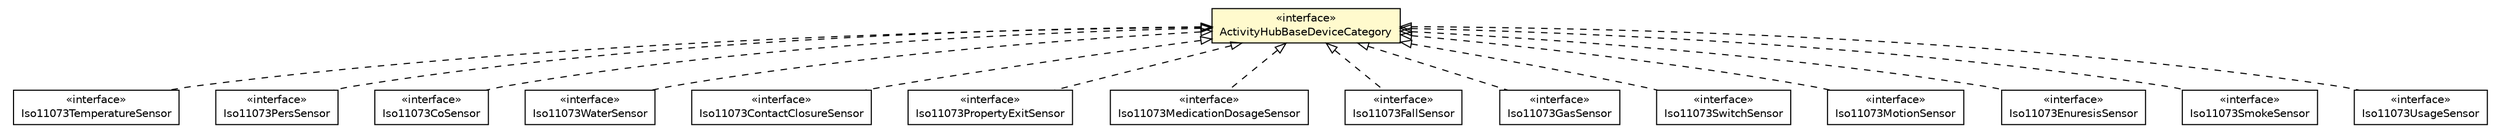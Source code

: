 #!/usr/local/bin/dot
#
# Class diagram 
# Generated by UMLGraph version R5_6-24-gf6e263 (http://www.umlgraph.org/)
#

digraph G {
	edge [fontname="Helvetica",fontsize=10,labelfontname="Helvetica",labelfontsize=10];
	node [fontname="Helvetica",fontsize=10,shape=plaintext];
	nodesep=0.25;
	ranksep=0.5;
	// org.universAAL.lddi.lib.activityhub.devicecategory.Iso11073TemperatureSensor
	c85034 [label=<<table title="org.universAAL.lddi.lib.activityhub.devicecategory.Iso11073TemperatureSensor" border="0" cellborder="1" cellspacing="0" cellpadding="2" port="p" href="./Iso11073TemperatureSensor.html">
		<tr><td><table border="0" cellspacing="0" cellpadding="1">
<tr><td align="center" balign="center"> &#171;interface&#187; </td></tr>
<tr><td align="center" balign="center"> Iso11073TemperatureSensor </td></tr>
		</table></td></tr>
		</table>>, URL="./Iso11073TemperatureSensor.html", fontname="Helvetica", fontcolor="black", fontsize=10.0];
	// org.universAAL.lddi.lib.activityhub.devicecategory.Iso11073PersSensor
	c85035 [label=<<table title="org.universAAL.lddi.lib.activityhub.devicecategory.Iso11073PersSensor" border="0" cellborder="1" cellspacing="0" cellpadding="2" port="p" href="./Iso11073PersSensor.html">
		<tr><td><table border="0" cellspacing="0" cellpadding="1">
<tr><td align="center" balign="center"> &#171;interface&#187; </td></tr>
<tr><td align="center" balign="center"> Iso11073PersSensor </td></tr>
		</table></td></tr>
		</table>>, URL="./Iso11073PersSensor.html", fontname="Helvetica", fontcolor="black", fontsize=10.0];
	// org.universAAL.lddi.lib.activityhub.devicecategory.Iso11073CoSensor
	c85036 [label=<<table title="org.universAAL.lddi.lib.activityhub.devicecategory.Iso11073CoSensor" border="0" cellborder="1" cellspacing="0" cellpadding="2" port="p" href="./Iso11073CoSensor.html">
		<tr><td><table border="0" cellspacing="0" cellpadding="1">
<tr><td align="center" balign="center"> &#171;interface&#187; </td></tr>
<tr><td align="center" balign="center"> Iso11073CoSensor </td></tr>
		</table></td></tr>
		</table>>, URL="./Iso11073CoSensor.html", fontname="Helvetica", fontcolor="black", fontsize=10.0];
	// org.universAAL.lddi.lib.activityhub.devicecategory.Iso11073WaterSensor
	c85037 [label=<<table title="org.universAAL.lddi.lib.activityhub.devicecategory.Iso11073WaterSensor" border="0" cellborder="1" cellspacing="0" cellpadding="2" port="p" href="./Iso11073WaterSensor.html">
		<tr><td><table border="0" cellspacing="0" cellpadding="1">
<tr><td align="center" balign="center"> &#171;interface&#187; </td></tr>
<tr><td align="center" balign="center"> Iso11073WaterSensor </td></tr>
		</table></td></tr>
		</table>>, URL="./Iso11073WaterSensor.html", fontname="Helvetica", fontcolor="black", fontsize=10.0];
	// org.universAAL.lddi.lib.activityhub.devicecategory.Iso11073ContactClosureSensor
	c85038 [label=<<table title="org.universAAL.lddi.lib.activityhub.devicecategory.Iso11073ContactClosureSensor" border="0" cellborder="1" cellspacing="0" cellpadding="2" port="p" href="./Iso11073ContactClosureSensor.html">
		<tr><td><table border="0" cellspacing="0" cellpadding="1">
<tr><td align="center" balign="center"> &#171;interface&#187; </td></tr>
<tr><td align="center" balign="center"> Iso11073ContactClosureSensor </td></tr>
		</table></td></tr>
		</table>>, URL="./Iso11073ContactClosureSensor.html", fontname="Helvetica", fontcolor="black", fontsize=10.0];
	// org.universAAL.lddi.lib.activityhub.devicecategory.Iso11073PropertyExitSensor
	c85039 [label=<<table title="org.universAAL.lddi.lib.activityhub.devicecategory.Iso11073PropertyExitSensor" border="0" cellborder="1" cellspacing="0" cellpadding="2" port="p" href="./Iso11073PropertyExitSensor.html">
		<tr><td><table border="0" cellspacing="0" cellpadding="1">
<tr><td align="center" balign="center"> &#171;interface&#187; </td></tr>
<tr><td align="center" balign="center"> Iso11073PropertyExitSensor </td></tr>
		</table></td></tr>
		</table>>, URL="./Iso11073PropertyExitSensor.html", fontname="Helvetica", fontcolor="black", fontsize=10.0];
	// org.universAAL.lddi.lib.activityhub.devicecategory.Iso11073MedicationDosageSensor
	c85040 [label=<<table title="org.universAAL.lddi.lib.activityhub.devicecategory.Iso11073MedicationDosageSensor" border="0" cellborder="1" cellspacing="0" cellpadding="2" port="p" href="./Iso11073MedicationDosageSensor.html">
		<tr><td><table border="0" cellspacing="0" cellpadding="1">
<tr><td align="center" balign="center"> &#171;interface&#187; </td></tr>
<tr><td align="center" balign="center"> Iso11073MedicationDosageSensor </td></tr>
		</table></td></tr>
		</table>>, URL="./Iso11073MedicationDosageSensor.html", fontname="Helvetica", fontcolor="black", fontsize=10.0];
	// org.universAAL.lddi.lib.activityhub.devicecategory.Iso11073FallSensor
	c85041 [label=<<table title="org.universAAL.lddi.lib.activityhub.devicecategory.Iso11073FallSensor" border="0" cellborder="1" cellspacing="0" cellpadding="2" port="p" href="./Iso11073FallSensor.html">
		<tr><td><table border="0" cellspacing="0" cellpadding="1">
<tr><td align="center" balign="center"> &#171;interface&#187; </td></tr>
<tr><td align="center" balign="center"> Iso11073FallSensor </td></tr>
		</table></td></tr>
		</table>>, URL="./Iso11073FallSensor.html", fontname="Helvetica", fontcolor="black", fontsize=10.0];
	// org.universAAL.lddi.lib.activityhub.devicecategory.Iso11073GasSensor
	c85042 [label=<<table title="org.universAAL.lddi.lib.activityhub.devicecategory.Iso11073GasSensor" border="0" cellborder="1" cellspacing="0" cellpadding="2" port="p" href="./Iso11073GasSensor.html">
		<tr><td><table border="0" cellspacing="0" cellpadding="1">
<tr><td align="center" balign="center"> &#171;interface&#187; </td></tr>
<tr><td align="center" balign="center"> Iso11073GasSensor </td></tr>
		</table></td></tr>
		</table>>, URL="./Iso11073GasSensor.html", fontname="Helvetica", fontcolor="black", fontsize=10.0];
	// org.universAAL.lddi.lib.activityhub.devicecategory.Iso11073SwitchSensor
	c85043 [label=<<table title="org.universAAL.lddi.lib.activityhub.devicecategory.Iso11073SwitchSensor" border="0" cellborder="1" cellspacing="0" cellpadding="2" port="p" href="./Iso11073SwitchSensor.html">
		<tr><td><table border="0" cellspacing="0" cellpadding="1">
<tr><td align="center" balign="center"> &#171;interface&#187; </td></tr>
<tr><td align="center" balign="center"> Iso11073SwitchSensor </td></tr>
		</table></td></tr>
		</table>>, URL="./Iso11073SwitchSensor.html", fontname="Helvetica", fontcolor="black", fontsize=10.0];
	// org.universAAL.lddi.lib.activityhub.devicecategory.Iso11073MotionSensor
	c85044 [label=<<table title="org.universAAL.lddi.lib.activityhub.devicecategory.Iso11073MotionSensor" border="0" cellborder="1" cellspacing="0" cellpadding="2" port="p" href="./Iso11073MotionSensor.html">
		<tr><td><table border="0" cellspacing="0" cellpadding="1">
<tr><td align="center" balign="center"> &#171;interface&#187; </td></tr>
<tr><td align="center" balign="center"> Iso11073MotionSensor </td></tr>
		</table></td></tr>
		</table>>, URL="./Iso11073MotionSensor.html", fontname="Helvetica", fontcolor="black", fontsize=10.0];
	// org.universAAL.lddi.lib.activityhub.devicecategory.Iso11073EnuresisSensor
	c85045 [label=<<table title="org.universAAL.lddi.lib.activityhub.devicecategory.Iso11073EnuresisSensor" border="0" cellborder="1" cellspacing="0" cellpadding="2" port="p" href="./Iso11073EnuresisSensor.html">
		<tr><td><table border="0" cellspacing="0" cellpadding="1">
<tr><td align="center" balign="center"> &#171;interface&#187; </td></tr>
<tr><td align="center" balign="center"> Iso11073EnuresisSensor </td></tr>
		</table></td></tr>
		</table>>, URL="./Iso11073EnuresisSensor.html", fontname="Helvetica", fontcolor="black", fontsize=10.0];
	// org.universAAL.lddi.lib.activityhub.devicecategory.Iso11073SmokeSensor
	c85046 [label=<<table title="org.universAAL.lddi.lib.activityhub.devicecategory.Iso11073SmokeSensor" border="0" cellborder="1" cellspacing="0" cellpadding="2" port="p" href="./Iso11073SmokeSensor.html">
		<tr><td><table border="0" cellspacing="0" cellpadding="1">
<tr><td align="center" balign="center"> &#171;interface&#187; </td></tr>
<tr><td align="center" balign="center"> Iso11073SmokeSensor </td></tr>
		</table></td></tr>
		</table>>, URL="./Iso11073SmokeSensor.html", fontname="Helvetica", fontcolor="black", fontsize=10.0];
	// org.universAAL.lddi.lib.activityhub.devicecategory.Iso11073UsageSensor
	c85047 [label=<<table title="org.universAAL.lddi.lib.activityhub.devicecategory.Iso11073UsageSensor" border="0" cellborder="1" cellspacing="0" cellpadding="2" port="p" href="./Iso11073UsageSensor.html">
		<tr><td><table border="0" cellspacing="0" cellpadding="1">
<tr><td align="center" balign="center"> &#171;interface&#187; </td></tr>
<tr><td align="center" balign="center"> Iso11073UsageSensor </td></tr>
		</table></td></tr>
		</table>>, URL="./Iso11073UsageSensor.html", fontname="Helvetica", fontcolor="black", fontsize=10.0];
	// org.universAAL.lddi.lib.activityhub.devicecategory.ActivityHubBaseDeviceCategory
	c85048 [label=<<table title="org.universAAL.lddi.lib.activityhub.devicecategory.ActivityHubBaseDeviceCategory" border="0" cellborder="1" cellspacing="0" cellpadding="2" port="p" bgcolor="lemonChiffon" href="./ActivityHubBaseDeviceCategory.html">
		<tr><td><table border="0" cellspacing="0" cellpadding="1">
<tr><td align="center" balign="center"> &#171;interface&#187; </td></tr>
<tr><td align="center" balign="center"> ActivityHubBaseDeviceCategory </td></tr>
		</table></td></tr>
		</table>>, URL="./ActivityHubBaseDeviceCategory.html", fontname="Helvetica", fontcolor="black", fontsize=10.0];
	//org.universAAL.lddi.lib.activityhub.devicecategory.Iso11073TemperatureSensor implements org.universAAL.lddi.lib.activityhub.devicecategory.ActivityHubBaseDeviceCategory
	c85048:p -> c85034:p [dir=back,arrowtail=empty,style=dashed];
	//org.universAAL.lddi.lib.activityhub.devicecategory.Iso11073PersSensor implements org.universAAL.lddi.lib.activityhub.devicecategory.ActivityHubBaseDeviceCategory
	c85048:p -> c85035:p [dir=back,arrowtail=empty,style=dashed];
	//org.universAAL.lddi.lib.activityhub.devicecategory.Iso11073CoSensor implements org.universAAL.lddi.lib.activityhub.devicecategory.ActivityHubBaseDeviceCategory
	c85048:p -> c85036:p [dir=back,arrowtail=empty,style=dashed];
	//org.universAAL.lddi.lib.activityhub.devicecategory.Iso11073WaterSensor implements org.universAAL.lddi.lib.activityhub.devicecategory.ActivityHubBaseDeviceCategory
	c85048:p -> c85037:p [dir=back,arrowtail=empty,style=dashed];
	//org.universAAL.lddi.lib.activityhub.devicecategory.Iso11073ContactClosureSensor implements org.universAAL.lddi.lib.activityhub.devicecategory.ActivityHubBaseDeviceCategory
	c85048:p -> c85038:p [dir=back,arrowtail=empty,style=dashed];
	//org.universAAL.lddi.lib.activityhub.devicecategory.Iso11073PropertyExitSensor implements org.universAAL.lddi.lib.activityhub.devicecategory.ActivityHubBaseDeviceCategory
	c85048:p -> c85039:p [dir=back,arrowtail=empty,style=dashed];
	//org.universAAL.lddi.lib.activityhub.devicecategory.Iso11073MedicationDosageSensor implements org.universAAL.lddi.lib.activityhub.devicecategory.ActivityHubBaseDeviceCategory
	c85048:p -> c85040:p [dir=back,arrowtail=empty,style=dashed];
	//org.universAAL.lddi.lib.activityhub.devicecategory.Iso11073FallSensor implements org.universAAL.lddi.lib.activityhub.devicecategory.ActivityHubBaseDeviceCategory
	c85048:p -> c85041:p [dir=back,arrowtail=empty,style=dashed];
	//org.universAAL.lddi.lib.activityhub.devicecategory.Iso11073GasSensor implements org.universAAL.lddi.lib.activityhub.devicecategory.ActivityHubBaseDeviceCategory
	c85048:p -> c85042:p [dir=back,arrowtail=empty,style=dashed];
	//org.universAAL.lddi.lib.activityhub.devicecategory.Iso11073SwitchSensor implements org.universAAL.lddi.lib.activityhub.devicecategory.ActivityHubBaseDeviceCategory
	c85048:p -> c85043:p [dir=back,arrowtail=empty,style=dashed];
	//org.universAAL.lddi.lib.activityhub.devicecategory.Iso11073MotionSensor implements org.universAAL.lddi.lib.activityhub.devicecategory.ActivityHubBaseDeviceCategory
	c85048:p -> c85044:p [dir=back,arrowtail=empty,style=dashed];
	//org.universAAL.lddi.lib.activityhub.devicecategory.Iso11073EnuresisSensor implements org.universAAL.lddi.lib.activityhub.devicecategory.ActivityHubBaseDeviceCategory
	c85048:p -> c85045:p [dir=back,arrowtail=empty,style=dashed];
	//org.universAAL.lddi.lib.activityhub.devicecategory.Iso11073SmokeSensor implements org.universAAL.lddi.lib.activityhub.devicecategory.ActivityHubBaseDeviceCategory
	c85048:p -> c85046:p [dir=back,arrowtail=empty,style=dashed];
	//org.universAAL.lddi.lib.activityhub.devicecategory.Iso11073UsageSensor implements org.universAAL.lddi.lib.activityhub.devicecategory.ActivityHubBaseDeviceCategory
	c85048:p -> c85047:p [dir=back,arrowtail=empty,style=dashed];
}


